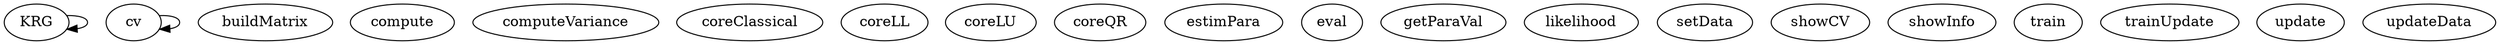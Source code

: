 /* Created by mdot for Matlab */
digraph m2html {
  KRG -> KRG;
  cv -> cv;

  KRG [URL="KRG.html"];
  buildMatrix [URL="buildMatrix.html"];
  compute [URL="compute.html"];
  computeVariance [URL="computeVariance.html"];
  coreClassical [URL="coreClassical.html"];
  coreLL [URL="coreLL.html"];
  coreLU [URL="coreLU.html"];
  coreQR [URL="coreQR.html"];
  cv [URL="cv.html"];
  estimPara [URL="estimPara.html"];
  eval [URL="eval.html"];
  getParaVal [URL="getParaVal.html"];
  likelihood [URL="likelihood.html"];
  setData [URL="setData.html"];
  showCV [URL="showCV.html"];
  showInfo [URL="showInfo.html"];
  train [URL="train.html"];
  trainUpdate [URL="trainUpdate.html"];
  update [URL="update.html"];
  updateData [URL="updateData.html"];
}